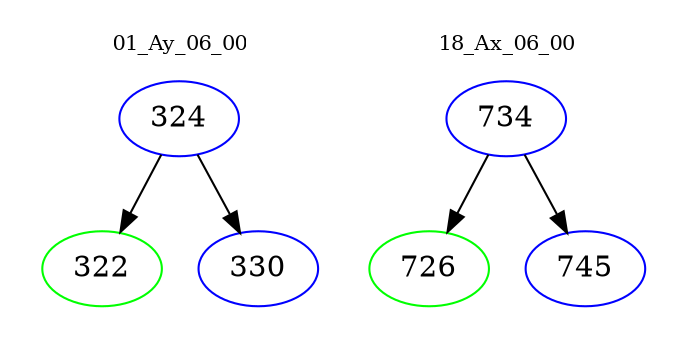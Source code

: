 digraph{
subgraph cluster_0 {
color = white
label = "01_Ay_06_00";
fontsize=10;
T0_324 [label="324", color="blue"]
T0_324 -> T0_322 [color="black"]
T0_322 [label="322", color="green"]
T0_324 -> T0_330 [color="black"]
T0_330 [label="330", color="blue"]
}
subgraph cluster_1 {
color = white
label = "18_Ax_06_00";
fontsize=10;
T1_734 [label="734", color="blue"]
T1_734 -> T1_726 [color="black"]
T1_726 [label="726", color="green"]
T1_734 -> T1_745 [color="black"]
T1_745 [label="745", color="blue"]
}
}

